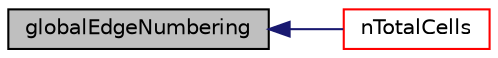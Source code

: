 digraph "globalEdgeNumbering"
{
  bgcolor="transparent";
  edge [fontname="Helvetica",fontsize="10",labelfontname="Helvetica",labelfontsize="10"];
  node [fontname="Helvetica",fontsize="10",shape=record];
  rankdir="LR";
  Node2998 [label="globalEdgeNumbering",height=0.2,width=0.4,color="black", fillcolor="grey75", style="filled", fontcolor="black"];
  Node2998 -> Node2999 [dir="back",color="midnightblue",fontsize="10",style="solid",fontname="Helvetica"];
  Node2999 [label="nTotalCells",height=0.2,width=0.4,color="red",URL="$a28485.html#af5f312e4d0bc5cbcc088e7c247d3a97a",tooltip="Return total number of cells in decomposed mesh. "];
}
